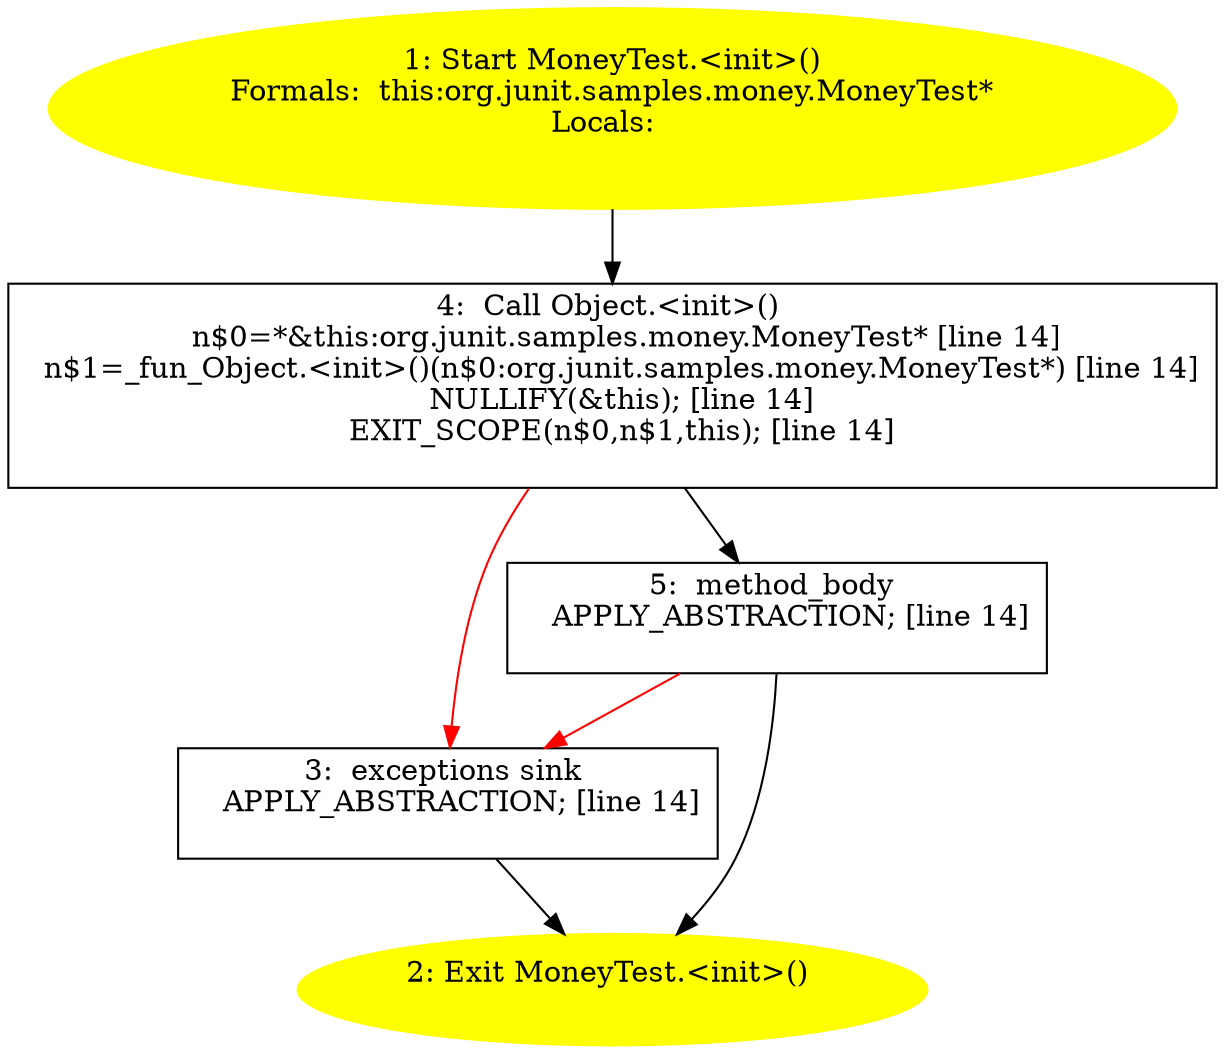 /* @generated */
digraph cfg {
"org.junit.samples.money.MoneyTest.<init>().5b07386958b497b40b72c40f9404045d_1" [label="1: Start MoneyTest.<init>()\nFormals:  this:org.junit.samples.money.MoneyTest*\nLocals:  \n  " color=yellow style=filled]
	

	 "org.junit.samples.money.MoneyTest.<init>().5b07386958b497b40b72c40f9404045d_1" -> "org.junit.samples.money.MoneyTest.<init>().5b07386958b497b40b72c40f9404045d_4" ;
"org.junit.samples.money.MoneyTest.<init>().5b07386958b497b40b72c40f9404045d_2" [label="2: Exit MoneyTest.<init>() \n  " color=yellow style=filled]
	

"org.junit.samples.money.MoneyTest.<init>().5b07386958b497b40b72c40f9404045d_3" [label="3:  exceptions sink \n   APPLY_ABSTRACTION; [line 14]\n " shape="box"]
	

	 "org.junit.samples.money.MoneyTest.<init>().5b07386958b497b40b72c40f9404045d_3" -> "org.junit.samples.money.MoneyTest.<init>().5b07386958b497b40b72c40f9404045d_2" ;
"org.junit.samples.money.MoneyTest.<init>().5b07386958b497b40b72c40f9404045d_4" [label="4:  Call Object.<init>() \n   n$0=*&this:org.junit.samples.money.MoneyTest* [line 14]\n  n$1=_fun_Object.<init>()(n$0:org.junit.samples.money.MoneyTest*) [line 14]\n  NULLIFY(&this); [line 14]\n  EXIT_SCOPE(n$0,n$1,this); [line 14]\n " shape="box"]
	

	 "org.junit.samples.money.MoneyTest.<init>().5b07386958b497b40b72c40f9404045d_4" -> "org.junit.samples.money.MoneyTest.<init>().5b07386958b497b40b72c40f9404045d_5" ;
	 "org.junit.samples.money.MoneyTest.<init>().5b07386958b497b40b72c40f9404045d_4" -> "org.junit.samples.money.MoneyTest.<init>().5b07386958b497b40b72c40f9404045d_3" [color="red" ];
"org.junit.samples.money.MoneyTest.<init>().5b07386958b497b40b72c40f9404045d_5" [label="5:  method_body \n   APPLY_ABSTRACTION; [line 14]\n " shape="box"]
	

	 "org.junit.samples.money.MoneyTest.<init>().5b07386958b497b40b72c40f9404045d_5" -> "org.junit.samples.money.MoneyTest.<init>().5b07386958b497b40b72c40f9404045d_2" ;
	 "org.junit.samples.money.MoneyTest.<init>().5b07386958b497b40b72c40f9404045d_5" -> "org.junit.samples.money.MoneyTest.<init>().5b07386958b497b40b72c40f9404045d_3" [color="red" ];
}
